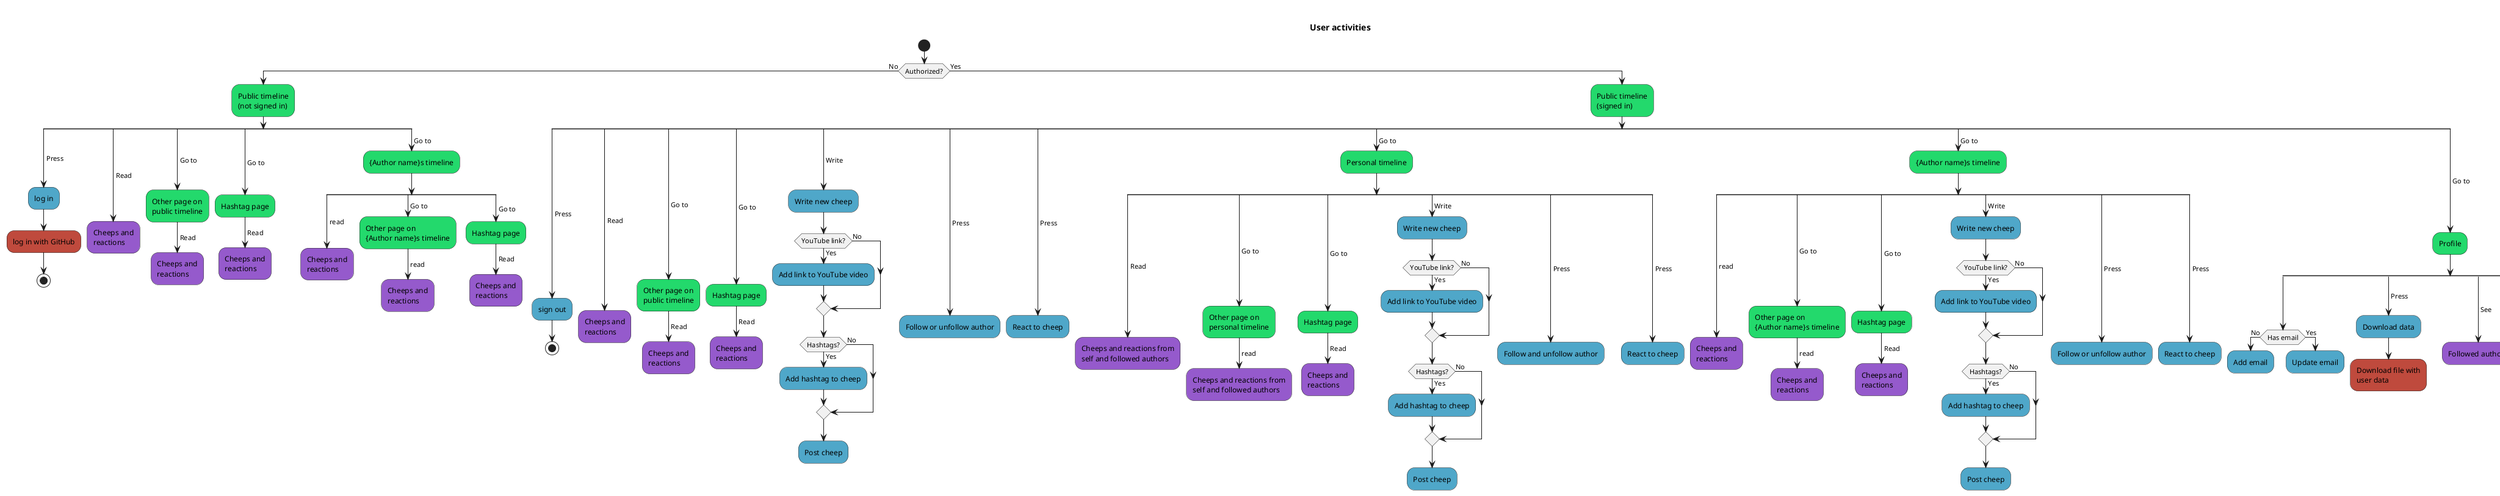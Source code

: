 @startuml user_activities_diagram
header User activities activity diagram
title User activities
start
if (Authorized?) then (No)
    #23d96c:Public timeline
    (not signed in);
    split
        ->Press;
        #4fa7c9:log in;
        #bf4a3d:log in with GitHub;
        stop
    split again
        ->Read;
        #955acc:Cheeps and
        reactions;
        kill
    split again
        ->Go to;
        #23d96c:Other page on
        public timeline;
        ->Read;
        #955acc:Cheeps and
        reactions;
        kill
    split again
        ->Go to;
        #23d96c:Hashtag page;
        ->Read;
        #955acc:Cheeps and
        reactions;
        kill
    split again
        ->Go to;
        #23d96c:{Author name}s timeline;
        split
            ->read;
            #955acc:Cheeps and
            reactions;
            kill
        split again
            ->Go to;
            #23d96c:Other page on
            {Author name}s timeline;
            ->read;
            #955acc:Cheeps and
            reactions;
            kill
        split again
            ->Go to;
            #23d96c:Hashtag page;
            ->Read;
            #955acc:Cheeps and
            reactions;
            kill
        endsplit
    endsplit
else (Yes)
    #23d96c:Public timeline
    (signed in);
    split
        ->Press;
        #4fa7c9:sign out;
        stop
    split again
        ->Read;
        #955acc:Cheeps and
        reactions;
        kill
    split again
        ->Go to;
        #23d96c:Other page on
        public timeline;
        ->Read;
        #955acc:Cheeps and
        reactions;
        kill
    split again
        ->Go to;
        #23d96c:Hashtag page;
        ->Read;
        #955acc:Cheeps and
        reactions;
        kill
    split again
        ->Write;
        #4fa7c9:Write new cheep;
        if (YouTube link?) then (Yes)
            #4fa7c9:Add link to YouTube video;
        else (No)
        endif
        if (Hashtags?) then (Yes)
            #4fa7c9:Add hashtag to cheep;
        else (No)
        endif
        #4fa7c9:Post cheep;
        kill
    split again
        ->Press;
        #4fa7c9:Follow or unfollow author;
        kill
    split again
        ->Press;
        #4fa7c9:React to cheep;
        kill
    split again
        ->Go to;
        #23d96c:Personal timeline;
        split
            ->Read;
            #955acc:Cheeps and reactions from 
            self and followed authors;
            kill
        split again
            ->Go to;
            #23d96c:Other page on
            personal timeline;
            ->read;
            #955acc:Cheeps and reactions from 
            self and followed authors;
            kill
        split again
            ->Go to;
            #23d96c:Hashtag page;
            ->Read;
            #955acc:Cheeps and
            reactions;
            kill
        split again 
            ->Write;
            #4fa7c9:Write new cheep;
            if (YouTube link?) then (Yes)
                #4fa7c9:Add link to YouTube video;
            else (No)
            endif
            if (Hashtags?) then (Yes)
                #4fa7c9:Add hashtag to cheep;
            else (No)
            endif
            #4fa7c9:Post cheep;
            kill
        split again
            ->Press;
            #4fa7c9:Follow and unfollow author;
            kill
        split again
            ->Press;
            #4fa7c9:React to cheep;
            kill
        endsplit
    split again
        ->Go to;
        #23d96c:{Author name}s timeline;
        split
            ->read;
            #955acc:Cheeps and
            reactions;
            kill
        split again
            ->Go to;
            #23d96c:Other page on
            {Author name}s timeline;
            ->read;
            #955acc:Cheeps and
            reactions;
            kill
        split again
            ->Go to;
            #23d96c:Hashtag page;
            ->Read;
            #955acc:Cheeps and
            reactions;
            kill
        split again
            ->Write;
            #4fa7c9:Write new cheep;
            if (YouTube link?) then (Yes)
                #4fa7c9:Add link to YouTube video;
            else (No)
            endif
            if (Hashtags?) then (Yes)
                #4fa7c9:Add hashtag to cheep;
            else (No)
            endif
            #4fa7c9:Post cheep;
            kill
        split again
            ->Press;
            #4fa7c9:Follow or unfollow author;
            kill
        split again
            ->Press;
            #4fa7c9:React to cheep;
            kill
        endsplit
    split again
        ->Go to;
        #23d96c:Profile;
        split
            if (Has email) then (No)
                #4fa7c9:Add email;
            else (Yes)
                #4fa7c9:Update email;
            endif
            kill
        split again
            ->Press;
            #4fa7c9:Download data;
            #bf4a3d:Download file with 
            user data;
            kill
        split again
            ->See;
            #955acc:Followed authors;
            kill
        split again
            ->Press;
            #4fa7c9:Forget me;
            #bf4a3d:User is removed
            from chirps database;
            stop
        split again
            ->See;
            #955acc:Written cheeps;
            kill
        endsplit
    endsplit
endif
@enduml